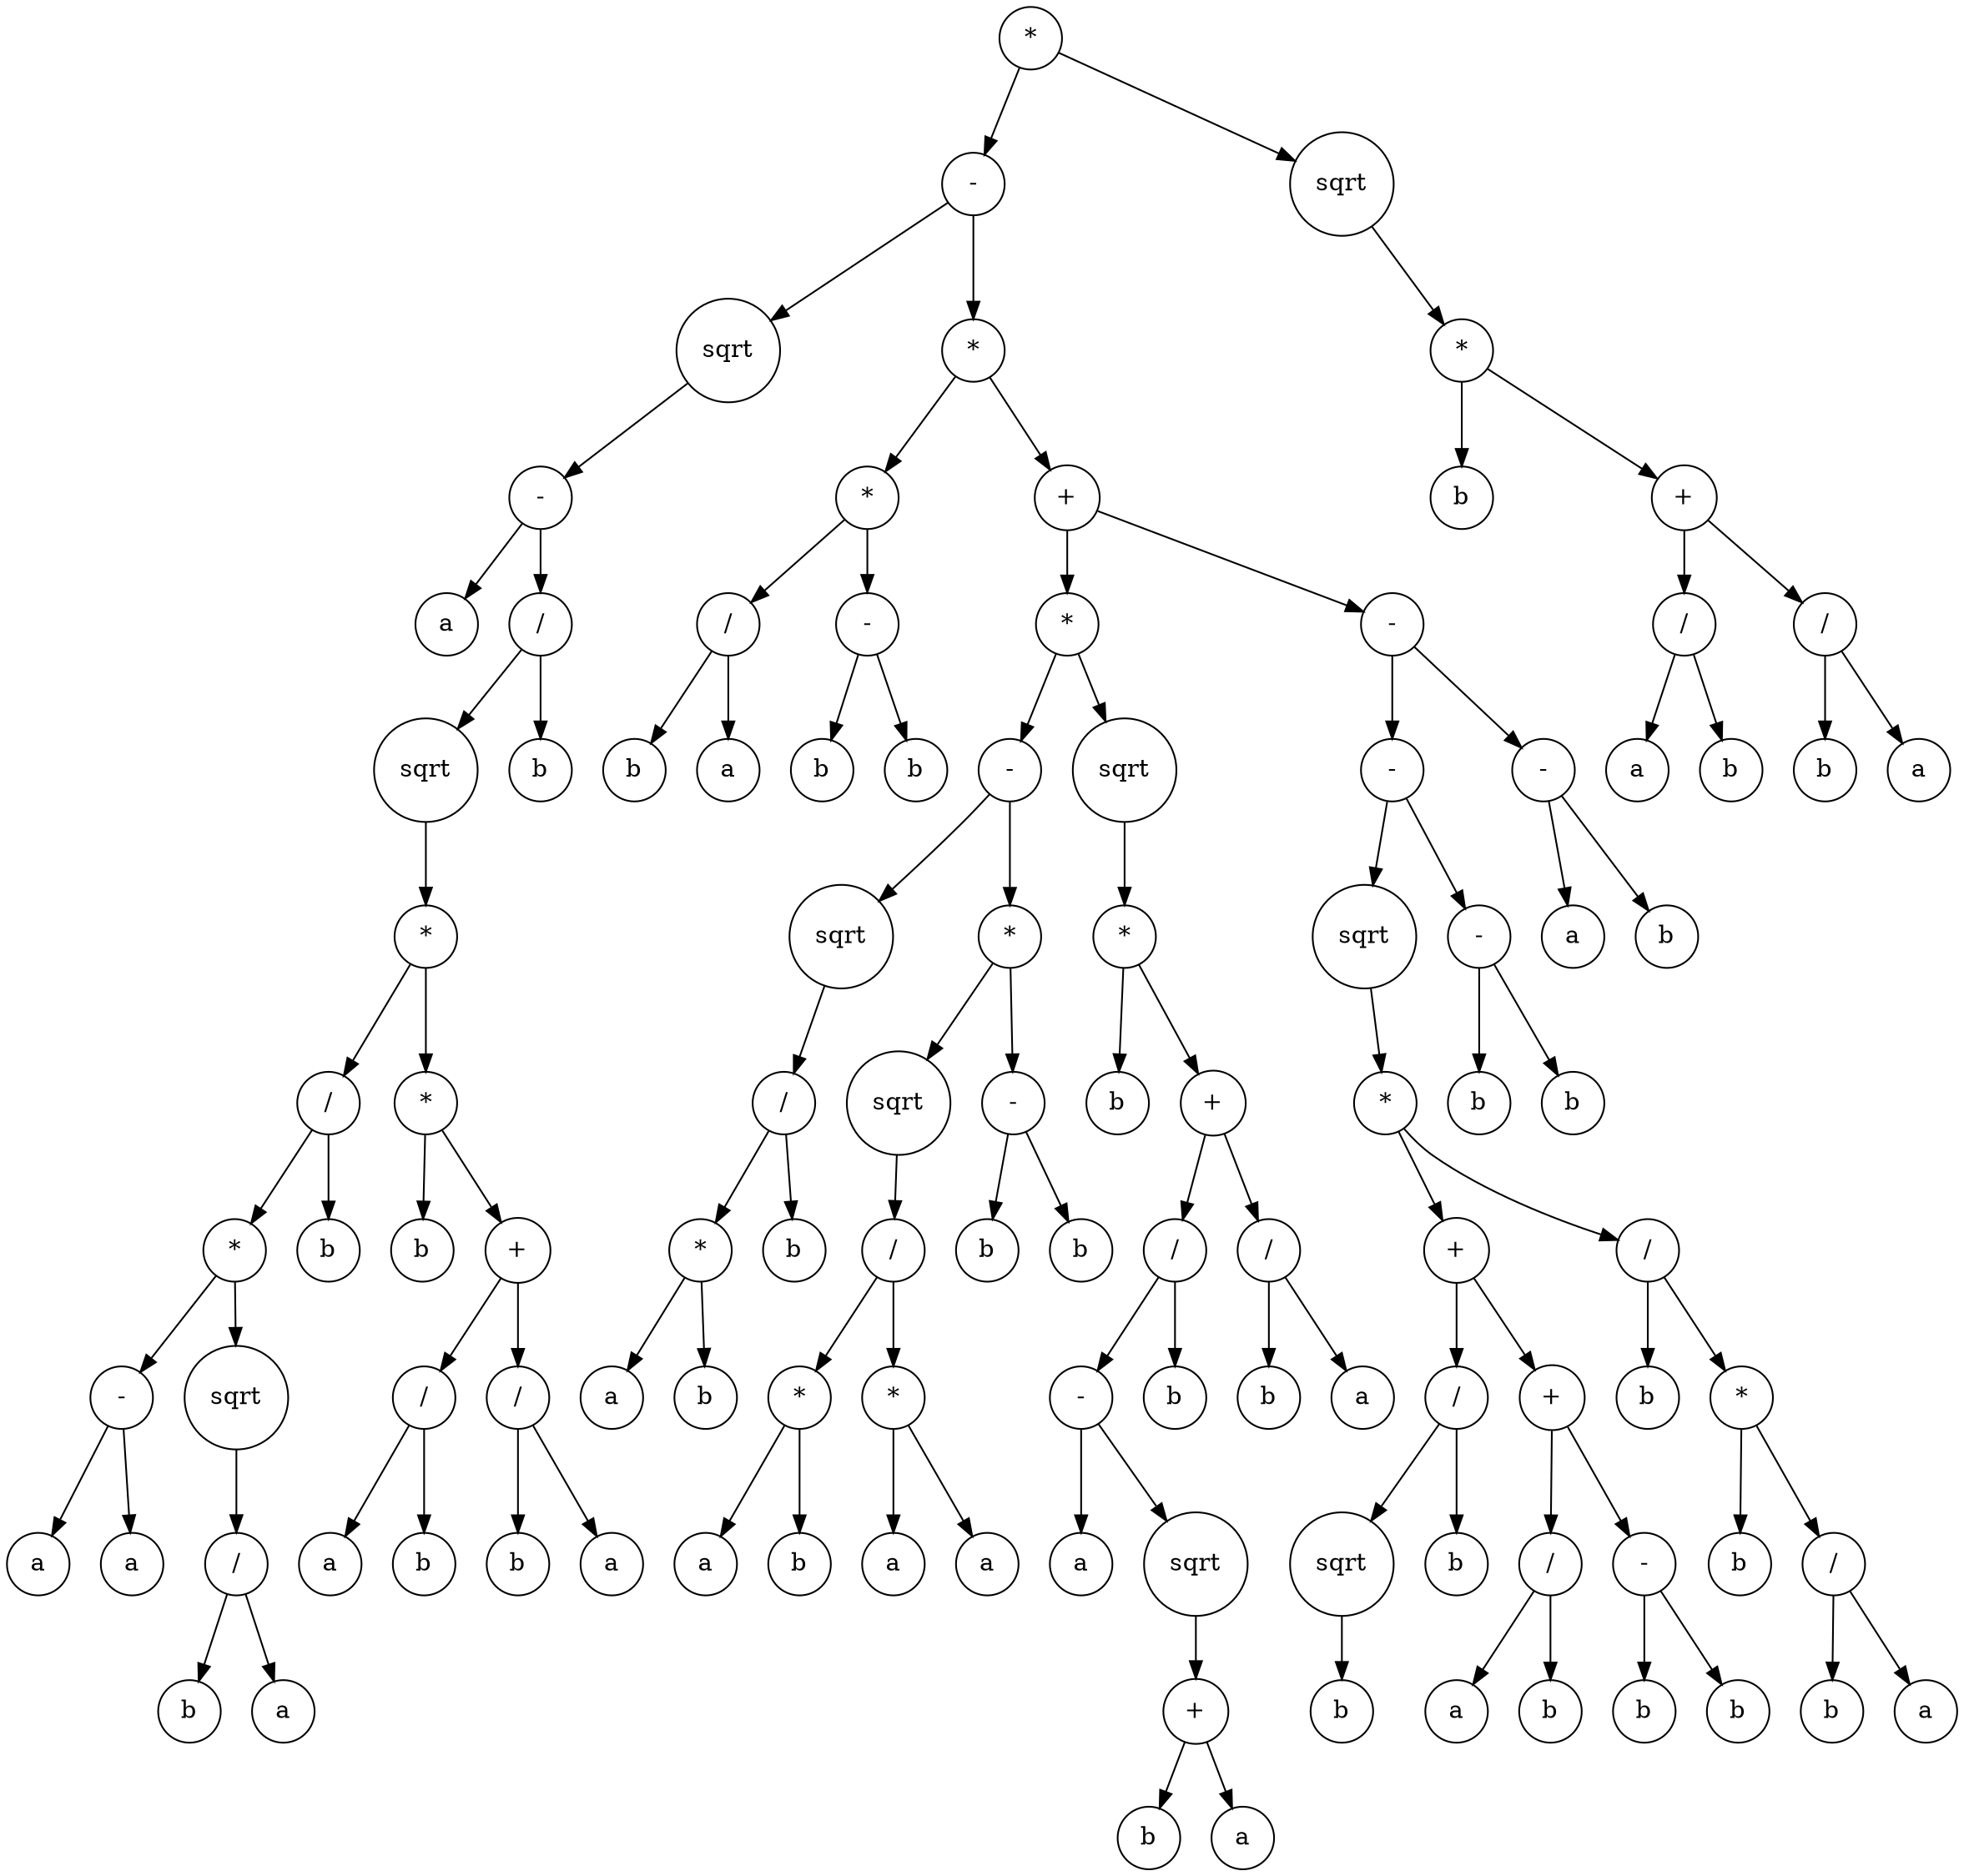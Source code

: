 digraph g {
graph [ordering=out];
node [shape=circle];
n[label = "*"];
n0[label = "-"];
n00[label = "sqrt"];
n000[label = "-"];
n0000[label = "a"];
n000 -> n0000;
n0001[label = "/"];
n00010[label = "sqrt"];
n000100[label = "*"];
n0001000[label = "/"];
n00010000[label = "*"];
n000100000[label = "-"];
n0001000000[label = "a"];
n000100000 -> n0001000000;
n0001000001[label = "a"];
n000100000 -> n0001000001;
n00010000 -> n000100000;
n000100001[label = "sqrt"];
n0001000010[label = "/"];
n00010000100[label = "b"];
n0001000010 -> n00010000100;
n00010000101[label = "a"];
n0001000010 -> n00010000101;
n000100001 -> n0001000010;
n00010000 -> n000100001;
n0001000 -> n00010000;
n00010001[label = "b"];
n0001000 -> n00010001;
n000100 -> n0001000;
n0001001[label = "*"];
n00010010[label = "b"];
n0001001 -> n00010010;
n00010011[label = "+"];
n000100110[label = "/"];
n0001001100[label = "a"];
n000100110 -> n0001001100;
n0001001101[label = "b"];
n000100110 -> n0001001101;
n00010011 -> n000100110;
n000100111[label = "/"];
n0001001110[label = "b"];
n000100111 -> n0001001110;
n0001001111[label = "a"];
n000100111 -> n0001001111;
n00010011 -> n000100111;
n0001001 -> n00010011;
n000100 -> n0001001;
n00010 -> n000100;
n0001 -> n00010;
n00011[label = "b"];
n0001 -> n00011;
n000 -> n0001;
n00 -> n000;
n0 -> n00;
n01[label = "*"];
n010[label = "*"];
n0100[label = "/"];
n01000[label = "b"];
n0100 -> n01000;
n01001[label = "a"];
n0100 -> n01001;
n010 -> n0100;
n0101[label = "-"];
n01010[label = "b"];
n0101 -> n01010;
n01011[label = "b"];
n0101 -> n01011;
n010 -> n0101;
n01 -> n010;
n011[label = "+"];
n0110[label = "*"];
n01100[label = "-"];
n011000[label = "sqrt"];
n0110000[label = "/"];
n01100000[label = "*"];
n011000000[label = "a"];
n01100000 -> n011000000;
n011000001[label = "b"];
n01100000 -> n011000001;
n0110000 -> n01100000;
n01100001[label = "b"];
n0110000 -> n01100001;
n011000 -> n0110000;
n01100 -> n011000;
n011001[label = "*"];
n0110010[label = "sqrt"];
n01100100[label = "/"];
n011001000[label = "*"];
n0110010000[label = "a"];
n011001000 -> n0110010000;
n0110010001[label = "b"];
n011001000 -> n0110010001;
n01100100 -> n011001000;
n011001001[label = "*"];
n0110010010[label = "a"];
n011001001 -> n0110010010;
n0110010011[label = "a"];
n011001001 -> n0110010011;
n01100100 -> n011001001;
n0110010 -> n01100100;
n011001 -> n0110010;
n0110011[label = "-"];
n01100110[label = "b"];
n0110011 -> n01100110;
n01100111[label = "b"];
n0110011 -> n01100111;
n011001 -> n0110011;
n01100 -> n011001;
n0110 -> n01100;
n01101[label = "sqrt"];
n011010[label = "*"];
n0110100[label = "b"];
n011010 -> n0110100;
n0110101[label = "+"];
n01101010[label = "/"];
n011010100[label = "-"];
n0110101000[label = "a"];
n011010100 -> n0110101000;
n0110101001[label = "sqrt"];
n01101010010[label = "+"];
n011010100100[label = "b"];
n01101010010 -> n011010100100;
n011010100101[label = "a"];
n01101010010 -> n011010100101;
n0110101001 -> n01101010010;
n011010100 -> n0110101001;
n01101010 -> n011010100;
n011010101[label = "b"];
n01101010 -> n011010101;
n0110101 -> n01101010;
n01101011[label = "/"];
n011010110[label = "b"];
n01101011 -> n011010110;
n011010111[label = "a"];
n01101011 -> n011010111;
n0110101 -> n01101011;
n011010 -> n0110101;
n01101 -> n011010;
n0110 -> n01101;
n011 -> n0110;
n0111[label = "-"];
n01110[label = "-"];
n011100[label = "sqrt"];
n0111000[label = "*"];
n01110000[label = "+"];
n011100000[label = "/"];
n0111000000[label = "sqrt"];
n01110000000[label = "b"];
n0111000000 -> n01110000000;
n011100000 -> n0111000000;
n0111000001[label = "b"];
n011100000 -> n0111000001;
n01110000 -> n011100000;
n011100001[label = "+"];
n0111000010[label = "/"];
n01110000100[label = "a"];
n0111000010 -> n01110000100;
n01110000101[label = "b"];
n0111000010 -> n01110000101;
n011100001 -> n0111000010;
n0111000011[label = "-"];
n01110000110[label = "b"];
n0111000011 -> n01110000110;
n01110000111[label = "b"];
n0111000011 -> n01110000111;
n011100001 -> n0111000011;
n01110000 -> n011100001;
n0111000 -> n01110000;
n01110001[label = "/"];
n011100010[label = "b"];
n01110001 -> n011100010;
n011100011[label = "*"];
n0111000110[label = "b"];
n011100011 -> n0111000110;
n0111000111[label = "/"];
n01110001110[label = "b"];
n0111000111 -> n01110001110;
n01110001111[label = "a"];
n0111000111 -> n01110001111;
n011100011 -> n0111000111;
n01110001 -> n011100011;
n0111000 -> n01110001;
n011100 -> n0111000;
n01110 -> n011100;
n011101[label = "-"];
n0111010[label = "b"];
n011101 -> n0111010;
n0111011[label = "b"];
n011101 -> n0111011;
n01110 -> n011101;
n0111 -> n01110;
n01111[label = "-"];
n011110[label = "a"];
n01111 -> n011110;
n011111[label = "b"];
n01111 -> n011111;
n0111 -> n01111;
n011 -> n0111;
n01 -> n011;
n0 -> n01;
n -> n0;
n1[label = "sqrt"];
n10[label = "*"];
n100[label = "b"];
n10 -> n100;
n101[label = "+"];
n1010[label = "/"];
n10100[label = "a"];
n1010 -> n10100;
n10101[label = "b"];
n1010 -> n10101;
n101 -> n1010;
n1011[label = "/"];
n10110[label = "b"];
n1011 -> n10110;
n10111[label = "a"];
n1011 -> n10111;
n101 -> n1011;
n10 -> n101;
n1 -> n10;
n -> n1;
}
